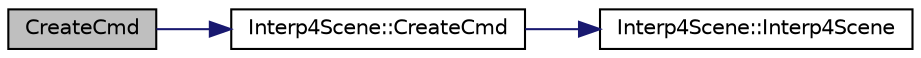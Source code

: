 digraph "CreateCmd"
{
  edge [fontname="Helvetica",fontsize="10",labelfontname="Helvetica",labelfontsize="10"];
  node [fontname="Helvetica",fontsize="10",shape=record];
  rankdir="LR";
  Node1 [label="CreateCmd",height=0.2,width=0.4,color="black", fillcolor="grey75", style="filled", fontcolor="black"];
  Node1 -> Node2 [color="midnightblue",fontsize="10",style="solid",fontname="Helvetica"];
  Node2 [label="Interp4Scene::CreateCmd",height=0.2,width=0.4,color="black", fillcolor="white", style="filled",URL="$class_interp4_scene.html#a1ff894a3a32c04727c75c0284ab6208a",tooltip="Ta metoda nie musi być zdefiniowna w klasie bazowej. "];
  Node2 -> Node3 [color="midnightblue",fontsize="10",style="solid",fontname="Helvetica"];
  Node3 [label="Interp4Scene::Interp4Scene",height=0.2,width=0.4,color="black", fillcolor="white", style="filled",URL="$class_interp4_scene.html#ac80ea41f89a92ef79f0b53573333dc92",tooltip="konstruktor "];
}
